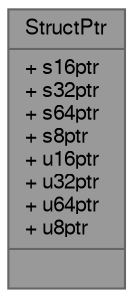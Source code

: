 digraph "StructPtr"
{
 // LATEX_PDF_SIZE
  bgcolor="transparent";
  edge [fontname=FreeSans,fontsize=10,labelfontname=FreeSans,labelfontsize=10];
  node [fontname=FreeSans,fontsize=10,shape=box,height=0.2,width=0.4];
  Node1 [shape=record,label="{StructPtr\n|+ s16ptr\l+ s32ptr\l+ s64ptr\l+ s8ptr\l+ u16ptr\l+ u32ptr\l+ u64ptr\l+ u8ptr\l|}",height=0.2,width=0.4,color="gray40", fillcolor="grey60", style="filled", fontcolor="black",tooltip="Structure of pointers to 64-, 32-, 16- and 8-bit unsigned integers."];
}
